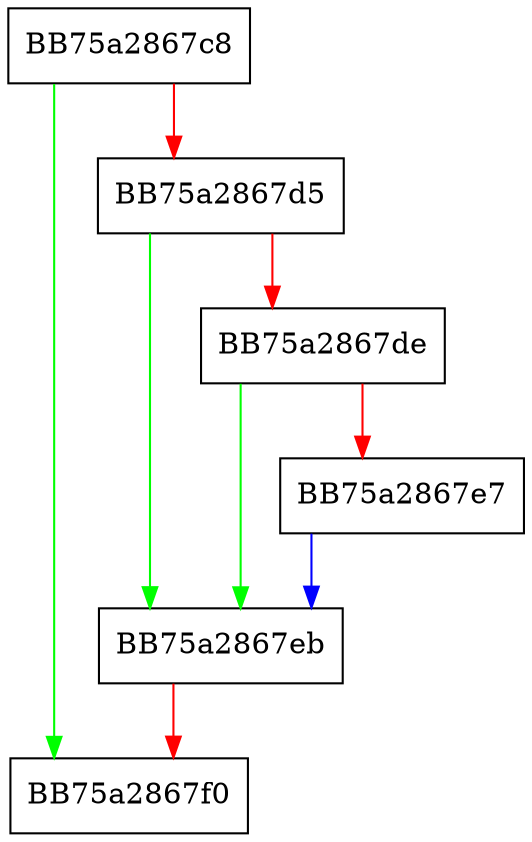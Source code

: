 digraph sqlite3GetVdbe {
  node [shape="box"];
  graph [splines=ortho];
  BB75a2867c8 -> BB75a2867f0 [color="green"];
  BB75a2867c8 -> BB75a2867d5 [color="red"];
  BB75a2867d5 -> BB75a2867eb [color="green"];
  BB75a2867d5 -> BB75a2867de [color="red"];
  BB75a2867de -> BB75a2867eb [color="green"];
  BB75a2867de -> BB75a2867e7 [color="red"];
  BB75a2867e7 -> BB75a2867eb [color="blue"];
  BB75a2867eb -> BB75a2867f0 [color="red"];
}
